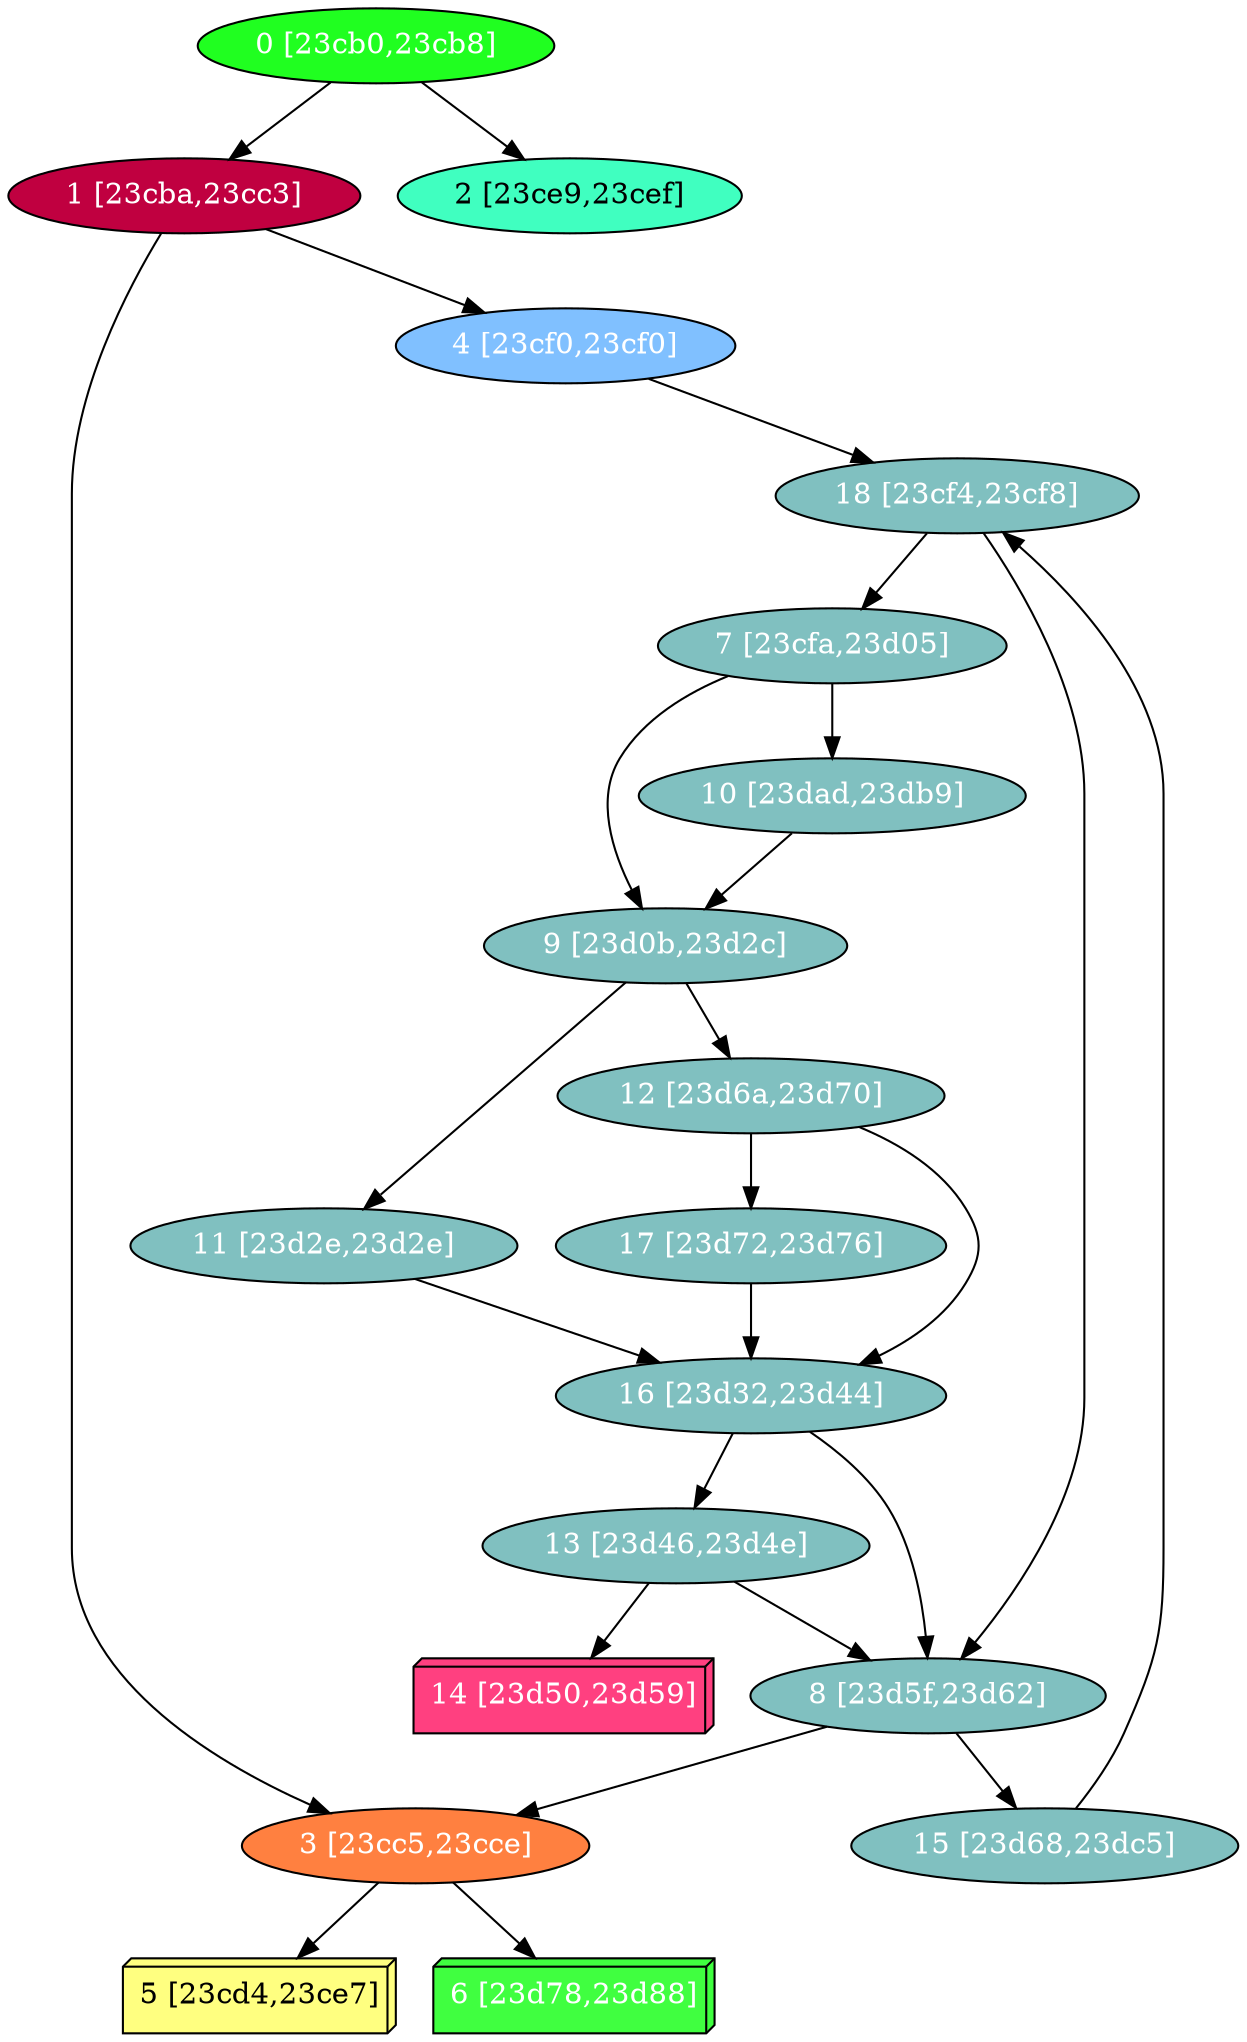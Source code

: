 diGraph libnss3{
	libnss3_0  [style=filled fillcolor="#20FF20" fontcolor="#ffffff" shape=oval label="0 [23cb0,23cb8]"]
	libnss3_1  [style=filled fillcolor="#C00040" fontcolor="#ffffff" shape=oval label="1 [23cba,23cc3]"]
	libnss3_2  [style=filled fillcolor="#40FFC0" fontcolor="#000000" shape=oval label="2 [23ce9,23cef]"]
	libnss3_3  [style=filled fillcolor="#FF8040" fontcolor="#ffffff" shape=oval label="3 [23cc5,23cce]"]
	libnss3_4  [style=filled fillcolor="#80C0FF" fontcolor="#ffffff" shape=oval label="4 [23cf0,23cf0]"]
	libnss3_5  [style=filled fillcolor="#FFFF80" fontcolor="#000000" shape=box3d label="5 [23cd4,23ce7]"]
	libnss3_6  [style=filled fillcolor="#40FF40" fontcolor="#ffffff" shape=box3d label="6 [23d78,23d88]"]
	libnss3_7  [style=filled fillcolor="#80C0C0" fontcolor="#ffffff" shape=oval label="7 [23cfa,23d05]"]
	libnss3_8  [style=filled fillcolor="#80C0C0" fontcolor="#ffffff" shape=oval label="8 [23d5f,23d62]"]
	libnss3_9  [style=filled fillcolor="#80C0C0" fontcolor="#ffffff" shape=oval label="9 [23d0b,23d2c]"]
	libnss3_a  [style=filled fillcolor="#80C0C0" fontcolor="#ffffff" shape=oval label="10 [23dad,23db9]"]
	libnss3_b  [style=filled fillcolor="#80C0C0" fontcolor="#ffffff" shape=oval label="11 [23d2e,23d2e]"]
	libnss3_c  [style=filled fillcolor="#80C0C0" fontcolor="#ffffff" shape=oval label="12 [23d6a,23d70]"]
	libnss3_d  [style=filled fillcolor="#80C0C0" fontcolor="#ffffff" shape=oval label="13 [23d46,23d4e]"]
	libnss3_e  [style=filled fillcolor="#FF4080" fontcolor="#ffffff" shape=box3d label="14 [23d50,23d59]"]
	libnss3_f  [style=filled fillcolor="#80C0C0" fontcolor="#ffffff" shape=oval label="15 [23d68,23dc5]"]
	libnss3_10  [style=filled fillcolor="#80C0C0" fontcolor="#ffffff" shape=oval label="16 [23d32,23d44]"]
	libnss3_11  [style=filled fillcolor="#80C0C0" fontcolor="#ffffff" shape=oval label="17 [23d72,23d76]"]
	libnss3_12  [style=filled fillcolor="#80C0C0" fontcolor="#ffffff" shape=oval label="18 [23cf4,23cf8]"]

	libnss3_0 -> libnss3_1
	libnss3_0 -> libnss3_2
	libnss3_1 -> libnss3_3
	libnss3_1 -> libnss3_4
	libnss3_3 -> libnss3_5
	libnss3_3 -> libnss3_6
	libnss3_4 -> libnss3_12
	libnss3_7 -> libnss3_9
	libnss3_7 -> libnss3_a
	libnss3_8 -> libnss3_3
	libnss3_8 -> libnss3_f
	libnss3_9 -> libnss3_b
	libnss3_9 -> libnss3_c
	libnss3_a -> libnss3_9
	libnss3_b -> libnss3_10
	libnss3_c -> libnss3_10
	libnss3_c -> libnss3_11
	libnss3_d -> libnss3_8
	libnss3_d -> libnss3_e
	libnss3_f -> libnss3_12
	libnss3_10 -> libnss3_8
	libnss3_10 -> libnss3_d
	libnss3_11 -> libnss3_10
	libnss3_12 -> libnss3_7
	libnss3_12 -> libnss3_8
}